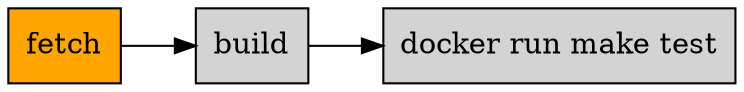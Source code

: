 digraph pipeline {
  node [shape="box"]
  rankdir=LR
  n2 [label="fetch",fillcolor="orange",style="filled"]
  n1 [label="build",fillcolor="lightgray",style="filled"]
  n2 -> n1
  n0 [label="docker run make test",fillcolor="lightgray",style="filled"]
  n1 -> n0
  }
